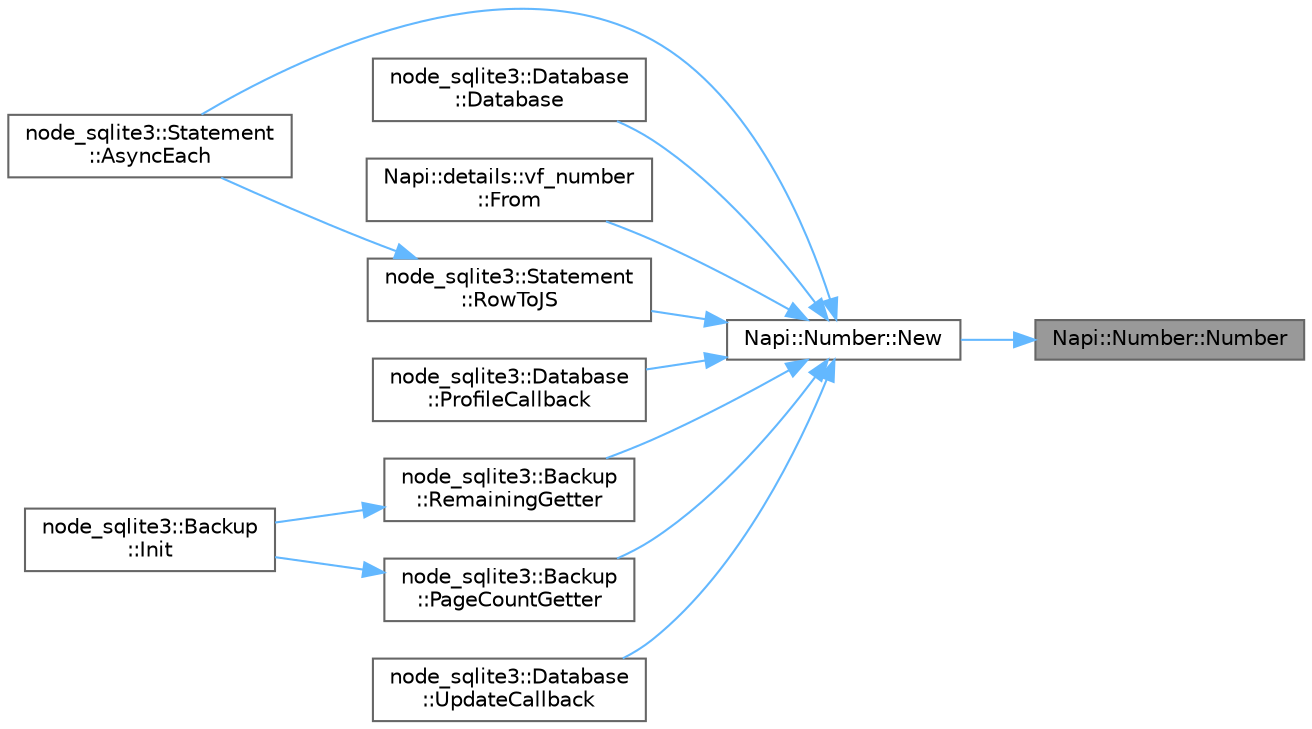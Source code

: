digraph "Napi::Number::Number"
{
 // LATEX_PDF_SIZE
  bgcolor="transparent";
  edge [fontname=Helvetica,fontsize=10,labelfontname=Helvetica,labelfontsize=10];
  node [fontname=Helvetica,fontsize=10,shape=box,height=0.2,width=0.4];
  rankdir="RL";
  Node1 [id="Node000001",label="Napi::Number::Number",height=0.2,width=0.4,color="gray40", fillcolor="grey60", style="filled", fontcolor="black",tooltip="Creates a new empty Number instance."];
  Node1 -> Node2 [id="edge1_Node000001_Node000002",dir="back",color="steelblue1",style="solid",tooltip=" "];
  Node2 [id="Node000002",label="Napi::Number::New",height=0.2,width=0.4,color="grey40", fillcolor="white", style="filled",URL="$class_napi_1_1_number.html#aeaf0a68807d700eb5b765e24025af147",tooltip=" "];
  Node2 -> Node3 [id="edge2_Node000002_Node000003",dir="back",color="steelblue1",style="solid",tooltip=" "];
  Node3 [id="Node000003",label="node_sqlite3::Statement\l::AsyncEach",height=0.2,width=0.4,color="grey40", fillcolor="white", style="filled",URL="$classnode__sqlite3_1_1_statement.html#ae23ecb3967888e48225dfa3a7a5fc51b",tooltip=" "];
  Node2 -> Node4 [id="edge3_Node000002_Node000004",dir="back",color="steelblue1",style="solid",tooltip=" "];
  Node4 [id="Node000004",label="node_sqlite3::Database\l::Database",height=0.2,width=0.4,color="grey40", fillcolor="white", style="filled",URL="$classnode__sqlite3_1_1_database.html#a33295029bca0f77a5c17ea4ce7b009f2",tooltip=" "];
  Node2 -> Node5 [id="edge4_Node000002_Node000005",dir="back",color="steelblue1",style="solid",tooltip=" "];
  Node5 [id="Node000005",label="Napi::details::vf_number\l::From",height=0.2,width=0.4,color="grey40", fillcolor="white", style="filled",URL="$struct_napi_1_1details_1_1vf__number.html#acc18cebae172e2f7ce04d883f8ad88b4",tooltip=" "];
  Node2 -> Node6 [id="edge5_Node000002_Node000006",dir="back",color="steelblue1",style="solid",tooltip=" "];
  Node6 [id="Node000006",label="node_sqlite3::Backup\l::PageCountGetter",height=0.2,width=0.4,color="grey40", fillcolor="white", style="filled",URL="$classnode__sqlite3_1_1_backup.html#af31b25e9ac29289e72f359db93d4cb4c",tooltip=" "];
  Node6 -> Node7 [id="edge6_Node000006_Node000007",dir="back",color="steelblue1",style="solid",tooltip=" "];
  Node7 [id="Node000007",label="node_sqlite3::Backup\l::Init",height=0.2,width=0.4,color="grey40", fillcolor="white", style="filled",URL="$classnode__sqlite3_1_1_backup.html#ae511b656411586039109b41428e3b4f1",tooltip=" "];
  Node2 -> Node8 [id="edge7_Node000002_Node000008",dir="back",color="steelblue1",style="solid",tooltip=" "];
  Node8 [id="Node000008",label="node_sqlite3::Database\l::ProfileCallback",height=0.2,width=0.4,color="grey40", fillcolor="white", style="filled",URL="$classnode__sqlite3_1_1_database.html#a359329a4b5ffdf6d6218a262d5360e4c",tooltip=" "];
  Node2 -> Node9 [id="edge8_Node000002_Node000009",dir="back",color="steelblue1",style="solid",tooltip=" "];
  Node9 [id="Node000009",label="node_sqlite3::Backup\l::RemainingGetter",height=0.2,width=0.4,color="grey40", fillcolor="white", style="filled",URL="$classnode__sqlite3_1_1_backup.html#a93a5454d1e6a1da83cd072a6f1a83270",tooltip=" "];
  Node9 -> Node7 [id="edge9_Node000009_Node000007",dir="back",color="steelblue1",style="solid",tooltip=" "];
  Node2 -> Node10 [id="edge10_Node000002_Node000010",dir="back",color="steelblue1",style="solid",tooltip=" "];
  Node10 [id="Node000010",label="node_sqlite3::Statement\l::RowToJS",height=0.2,width=0.4,color="grey40", fillcolor="white", style="filled",URL="$classnode__sqlite3_1_1_statement.html#a8c164d1a5ab4c2c3bb38f0ccaecba9f9",tooltip=" "];
  Node10 -> Node3 [id="edge11_Node000010_Node000003",dir="back",color="steelblue1",style="solid",tooltip=" "];
  Node2 -> Node11 [id="edge12_Node000002_Node000011",dir="back",color="steelblue1",style="solid",tooltip=" "];
  Node11 [id="Node000011",label="node_sqlite3::Database\l::UpdateCallback",height=0.2,width=0.4,color="grey40", fillcolor="white", style="filled",URL="$classnode__sqlite3_1_1_database.html#a1774e178ce906f9d7a31e5b9158e78f0",tooltip=" "];
}
